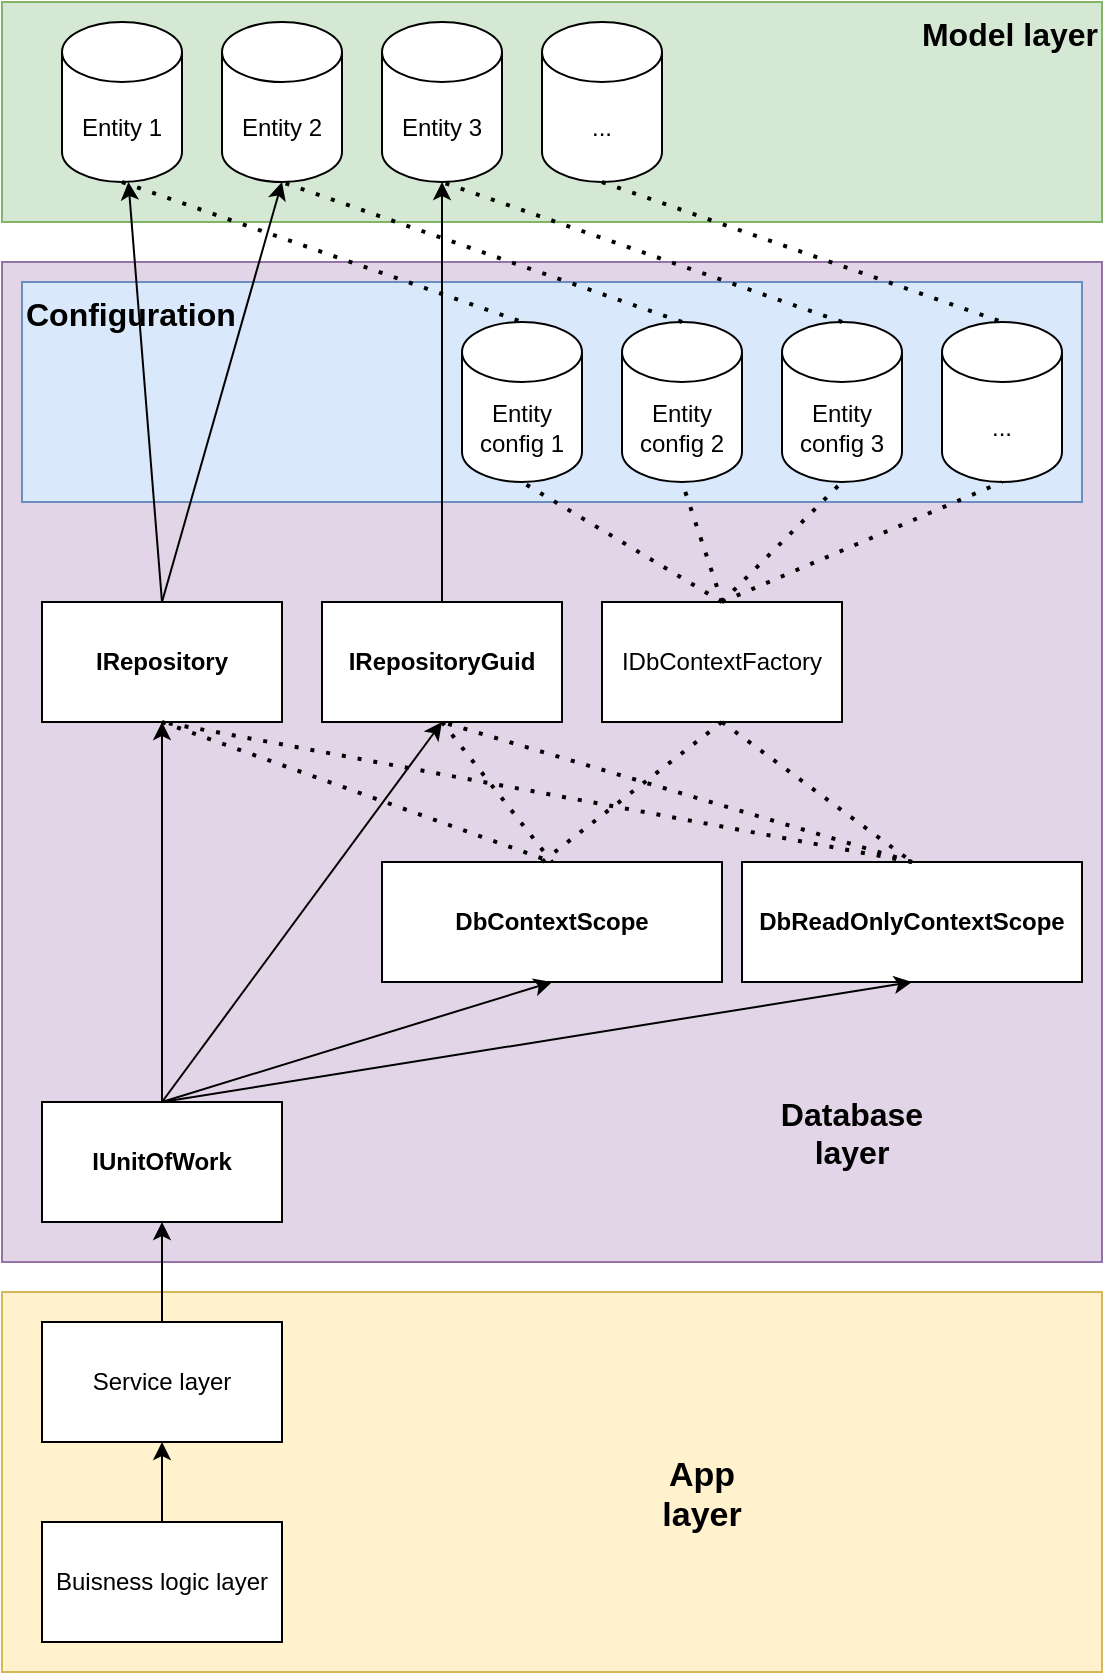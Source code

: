 <mxfile version="27.0.5">
  <diagram name="Seite-1" id="4Q_Ad8JWP_AyUONkigq_">
    <mxGraphModel dx="1213" dy="1997" grid="1" gridSize="10" guides="1" tooltips="1" connect="1" arrows="1" fold="1" page="1" pageScale="1" pageWidth="827" pageHeight="1169" math="0" shadow="0">
      <root>
        <mxCell id="0" />
        <mxCell id="1" parent="0" />
        <mxCell id="TBVSJ8mtiFMGtf2WWz3s-13" value="Model layer" style="rounded=0;whiteSpace=wrap;html=1;verticalAlign=top;align=right;fontSize=16;fontStyle=1;fillColor=#d5e8d4;strokeColor=#82b366;" vertex="1" parent="1">
          <mxGeometry x="210" y="-110" width="550" height="110" as="geometry" />
        </mxCell>
        <mxCell id="TBVSJ8mtiFMGtf2WWz3s-3" value="" style="rounded=0;whiteSpace=wrap;html=1;fillColor=#fff2cc;strokeColor=#d6b656;" vertex="1" parent="1">
          <mxGeometry x="210" y="535" width="550" height="190" as="geometry" />
        </mxCell>
        <mxCell id="TBVSJ8mtiFMGtf2WWz3s-1" value="" style="rounded=0;whiteSpace=wrap;html=1;fillColor=#e1d5e7;strokeColor=#9673a6;" vertex="1" parent="1">
          <mxGeometry x="210" y="20" width="550" height="500" as="geometry" />
        </mxCell>
        <mxCell id="XLn3FIzO_G-K9Kpi2WrR-1" value="IUnitOfWork" style="rounded=0;whiteSpace=wrap;html=1;fontStyle=1" parent="1" vertex="1">
          <mxGeometry x="230" y="440" width="120" height="60" as="geometry" />
        </mxCell>
        <mxCell id="XLn3FIzO_G-K9Kpi2WrR-2" value="IRepository" style="rounded=0;whiteSpace=wrap;html=1;fontStyle=1" parent="1" vertex="1">
          <mxGeometry x="230" y="190" width="120" height="60" as="geometry" />
        </mxCell>
        <mxCell id="XLn3FIzO_G-K9Kpi2WrR-3" value="IRepositoryGuid" style="rounded=0;whiteSpace=wrap;html=1;fontStyle=1" parent="1" vertex="1">
          <mxGeometry x="370" y="190" width="120" height="60" as="geometry" />
        </mxCell>
        <mxCell id="XLn3FIzO_G-K9Kpi2WrR-4" value="" style="endArrow=classic;html=1;rounded=0;exitX=0.5;exitY=0;exitDx=0;exitDy=0;entryX=0.5;entryY=1;entryDx=0;entryDy=0;" parent="1" source="XLn3FIzO_G-K9Kpi2WrR-1" target="XLn3FIzO_G-K9Kpi2WrR-2" edge="1">
          <mxGeometry width="50" height="50" relative="1" as="geometry">
            <mxPoint x="309" y="450" as="sourcePoint" />
            <mxPoint x="420" y="430" as="targetPoint" />
          </mxGeometry>
        </mxCell>
        <mxCell id="XLn3FIzO_G-K9Kpi2WrR-5" value="" style="endArrow=classic;html=1;rounded=0;exitX=0.5;exitY=0;exitDx=0;exitDy=0;" parent="1" source="XLn3FIzO_G-K9Kpi2WrR-1" edge="1">
          <mxGeometry width="50" height="50" relative="1" as="geometry">
            <mxPoint x="329" y="635" as="sourcePoint" />
            <mxPoint x="430" y="250" as="targetPoint" />
          </mxGeometry>
        </mxCell>
        <mxCell id="XLn3FIzO_G-K9Kpi2WrR-6" value="IDbContextFactory" style="rounded=0;whiteSpace=wrap;html=1;" parent="1" vertex="1">
          <mxGeometry x="510" y="190" width="120" height="60" as="geometry" />
        </mxCell>
        <mxCell id="XLn3FIzO_G-K9Kpi2WrR-7" value="Service layer" style="rounded=0;whiteSpace=wrap;html=1;" parent="1" vertex="1">
          <mxGeometry x="230" y="550" width="120" height="60" as="geometry" />
        </mxCell>
        <mxCell id="XLn3FIzO_G-K9Kpi2WrR-8" value="Buisness logic layer" style="rounded=0;whiteSpace=wrap;html=1;" parent="1" vertex="1">
          <mxGeometry x="230" y="650" width="120" height="60" as="geometry" />
        </mxCell>
        <mxCell id="XLn3FIzO_G-K9Kpi2WrR-9" value="" style="endArrow=classic;html=1;rounded=0;exitX=0.5;exitY=0;exitDx=0;exitDy=0;" parent="1" source="XLn3FIzO_G-K9Kpi2WrR-8" target="XLn3FIzO_G-K9Kpi2WrR-7" edge="1">
          <mxGeometry width="50" height="50" relative="1" as="geometry">
            <mxPoint x="309" y="450" as="sourcePoint" />
            <mxPoint x="329" y="670" as="targetPoint" />
          </mxGeometry>
        </mxCell>
        <mxCell id="XLn3FIzO_G-K9Kpi2WrR-10" value="" style="endArrow=classic;html=1;rounded=0;exitX=0.5;exitY=0;exitDx=0;exitDy=0;entryX=0.5;entryY=1;entryDx=0;entryDy=0;" parent="1" source="XLn3FIzO_G-K9Kpi2WrR-7" target="XLn3FIzO_G-K9Kpi2WrR-1" edge="1">
          <mxGeometry width="50" height="50" relative="1" as="geometry">
            <mxPoint x="309" y="450" as="sourcePoint" />
            <mxPoint x="359" y="400" as="targetPoint" />
          </mxGeometry>
        </mxCell>
        <mxCell id="XLn3FIzO_G-K9Kpi2WrR-11" value="DbContextScope" style="rounded=0;whiteSpace=wrap;html=1;fontStyle=1" parent="1" vertex="1">
          <mxGeometry x="400" y="320" width="170" height="60" as="geometry" />
        </mxCell>
        <mxCell id="XLn3FIzO_G-K9Kpi2WrR-12" value="DbReadOnlyContextScope" style="rounded=0;whiteSpace=wrap;html=1;fontStyle=1" parent="1" vertex="1">
          <mxGeometry x="580" y="320" width="170" height="60" as="geometry" />
        </mxCell>
        <mxCell id="XLn3FIzO_G-K9Kpi2WrR-13" value="" style="endArrow=classic;html=1;rounded=0;exitX=0.5;exitY=0;exitDx=0;exitDy=0;entryX=0.5;entryY=1;entryDx=0;entryDy=0;" parent="1" source="XLn3FIzO_G-K9Kpi2WrR-1" target="XLn3FIzO_G-K9Kpi2WrR-11" edge="1">
          <mxGeometry width="50" height="50" relative="1" as="geometry">
            <mxPoint x="390" y="450" as="sourcePoint" />
            <mxPoint x="440" y="400" as="targetPoint" />
          </mxGeometry>
        </mxCell>
        <mxCell id="XLn3FIzO_G-K9Kpi2WrR-14" value="" style="endArrow=classic;html=1;rounded=0;exitX=0.5;exitY=0;exitDx=0;exitDy=0;entryX=0.5;entryY=1;entryDx=0;entryDy=0;" parent="1" source="XLn3FIzO_G-K9Kpi2WrR-1" target="XLn3FIzO_G-K9Kpi2WrR-12" edge="1">
          <mxGeometry width="50" height="50" relative="1" as="geometry">
            <mxPoint x="390" y="450" as="sourcePoint" />
            <mxPoint x="440" y="400" as="targetPoint" />
          </mxGeometry>
        </mxCell>
        <mxCell id="XLn3FIzO_G-K9Kpi2WrR-15" value="" style="endArrow=none;dashed=1;html=1;dashPattern=1 3;strokeWidth=2;rounded=0;entryX=0.5;entryY=1;entryDx=0;entryDy=0;" parent="1" target="XLn3FIzO_G-K9Kpi2WrR-6" edge="1">
          <mxGeometry width="50" height="50" relative="1" as="geometry">
            <mxPoint x="480" y="320" as="sourcePoint" />
            <mxPoint x="370" y="260" as="targetPoint" />
          </mxGeometry>
        </mxCell>
        <mxCell id="XLn3FIzO_G-K9Kpi2WrR-16" value="" style="endArrow=none;dashed=1;html=1;dashPattern=1 3;strokeWidth=2;rounded=0;entryX=0.5;entryY=0;entryDx=0;entryDy=0;exitX=0.5;exitY=1;exitDx=0;exitDy=0;" parent="1" source="XLn3FIzO_G-K9Kpi2WrR-6" target="XLn3FIzO_G-K9Kpi2WrR-12" edge="1">
          <mxGeometry width="50" height="50" relative="1" as="geometry">
            <mxPoint x="390" y="450" as="sourcePoint" />
            <mxPoint x="440" y="400" as="targetPoint" />
          </mxGeometry>
        </mxCell>
        <mxCell id="XLn3FIzO_G-K9Kpi2WrR-17" value="" style="endArrow=none;dashed=1;html=1;dashPattern=1 3;strokeWidth=2;rounded=0;entryX=0.5;entryY=1;entryDx=0;entryDy=0;exitX=0.5;exitY=0;exitDx=0;exitDy=0;" parent="1" target="XLn3FIzO_G-K9Kpi2WrR-2" edge="1" source="XLn3FIzO_G-K9Kpi2WrR-12">
          <mxGeometry width="50" height="50" relative="1" as="geometry">
            <mxPoint x="510" y="430" as="sourcePoint" />
            <mxPoint x="440" y="400" as="targetPoint" />
          </mxGeometry>
        </mxCell>
        <mxCell id="XLn3FIzO_G-K9Kpi2WrR-18" value="" style="endArrow=none;dashed=1;html=1;dashPattern=1 3;strokeWidth=2;rounded=0;entryX=0.5;entryY=0;entryDx=0;entryDy=0;exitX=0.5;exitY=1;exitDx=0;exitDy=0;" parent="1" source="XLn3FIzO_G-K9Kpi2WrR-3" target="XLn3FIzO_G-K9Kpi2WrR-11" edge="1">
          <mxGeometry width="50" height="50" relative="1" as="geometry">
            <mxPoint x="440" y="260" as="sourcePoint" />
            <mxPoint x="440" y="400" as="targetPoint" />
          </mxGeometry>
        </mxCell>
        <mxCell id="XLn3FIzO_G-K9Kpi2WrR-19" value="" style="endArrow=none;dashed=1;html=1;dashPattern=1 3;strokeWidth=2;rounded=0;exitX=0.5;exitY=0;exitDx=0;exitDy=0;" parent="1" source="XLn3FIzO_G-K9Kpi2WrR-12" edge="1">
          <mxGeometry width="50" height="50" relative="1" as="geometry">
            <mxPoint x="450" y="560" as="sourcePoint" />
            <mxPoint x="430" y="250" as="targetPoint" />
          </mxGeometry>
        </mxCell>
        <mxCell id="XLn3FIzO_G-K9Kpi2WrR-20" value="" style="endArrow=none;dashed=1;html=1;dashPattern=1 3;strokeWidth=2;rounded=0;exitX=0.5;exitY=1;exitDx=0;exitDy=0;entryX=0.5;entryY=0;entryDx=0;entryDy=0;" parent="1" source="XLn3FIzO_G-K9Kpi2WrR-2" edge="1" target="XLn3FIzO_G-K9Kpi2WrR-11">
          <mxGeometry width="50" height="50" relative="1" as="geometry">
            <mxPoint x="230" y="220" as="sourcePoint" />
            <mxPoint x="480" y="370" as="targetPoint" />
          </mxGeometry>
        </mxCell>
        <mxCell id="TBVSJ8mtiFMGtf2WWz3s-2" value="Database layer" style="text;html=1;align=center;verticalAlign=top;whiteSpace=wrap;rounded=0;fontStyle=1;fontSize=16;" vertex="1" parent="1">
          <mxGeometry x="580" y="430" width="110" height="60" as="geometry" />
        </mxCell>
        <mxCell id="TBVSJ8mtiFMGtf2WWz3s-4" value="App layer" style="text;html=1;align=center;verticalAlign=top;whiteSpace=wrap;rounded=0;fontSize=17;fontStyle=1" vertex="1" parent="1">
          <mxGeometry x="530" y="610" width="60" height="30" as="geometry" />
        </mxCell>
        <mxCell id="TBVSJ8mtiFMGtf2WWz3s-5" value="Configuration" style="rounded=0;whiteSpace=wrap;html=1;verticalAlign=top;align=left;fontSize=16;fontStyle=1;fillColor=#dae8fc;strokeColor=#6c8ebf;" vertex="1" parent="1">
          <mxGeometry x="220" y="30" width="530" height="110" as="geometry" />
        </mxCell>
        <mxCell id="TBVSJ8mtiFMGtf2WWz3s-6" value="Entity config 1" style="shape=cylinder3;whiteSpace=wrap;html=1;boundedLbl=1;backgroundOutline=1;size=15;" vertex="1" parent="1">
          <mxGeometry x="440" y="50" width="60" height="80" as="geometry" />
        </mxCell>
        <mxCell id="TBVSJ8mtiFMGtf2WWz3s-7" value="Entity config 2" style="shape=cylinder3;whiteSpace=wrap;html=1;boundedLbl=1;backgroundOutline=1;size=15;" vertex="1" parent="1">
          <mxGeometry x="520" y="50" width="60" height="80" as="geometry" />
        </mxCell>
        <mxCell id="TBVSJ8mtiFMGtf2WWz3s-8" value="Entity config 3" style="shape=cylinder3;whiteSpace=wrap;html=1;boundedLbl=1;backgroundOutline=1;size=15;" vertex="1" parent="1">
          <mxGeometry x="600" y="50" width="60" height="80" as="geometry" />
        </mxCell>
        <mxCell id="TBVSJ8mtiFMGtf2WWz3s-9" value="" style="endArrow=classic;html=1;rounded=0;exitX=0.5;exitY=0;exitDx=0;exitDy=0;" edge="1" parent="1" source="XLn3FIzO_G-K9Kpi2WrR-2" target="TBVSJ8mtiFMGtf2WWz3s-14">
          <mxGeometry width="50" height="50" relative="1" as="geometry">
            <mxPoint x="390" y="380" as="sourcePoint" />
            <mxPoint x="440" y="330" as="targetPoint" />
          </mxGeometry>
        </mxCell>
        <mxCell id="TBVSJ8mtiFMGtf2WWz3s-10" value="" style="endArrow=classic;html=1;rounded=0;entryX=0.5;entryY=1;entryDx=0;entryDy=0;entryPerimeter=0;" edge="1" parent="1" target="TBVSJ8mtiFMGtf2WWz3s-15">
          <mxGeometry width="50" height="50" relative="1" as="geometry">
            <mxPoint x="290" y="190" as="sourcePoint" />
            <mxPoint x="440" y="330" as="targetPoint" />
          </mxGeometry>
        </mxCell>
        <mxCell id="TBVSJ8mtiFMGtf2WWz3s-11" value="" style="endArrow=classic;html=1;rounded=0;exitX=0.5;exitY=0;exitDx=0;exitDy=0;entryX=0.5;entryY=1;entryDx=0;entryDy=0;entryPerimeter=0;" edge="1" parent="1" source="XLn3FIzO_G-K9Kpi2WrR-3" target="TBVSJ8mtiFMGtf2WWz3s-16">
          <mxGeometry width="50" height="50" relative="1" as="geometry">
            <mxPoint x="390" y="380" as="sourcePoint" />
            <mxPoint x="440" y="330" as="targetPoint" />
          </mxGeometry>
        </mxCell>
        <mxCell id="TBVSJ8mtiFMGtf2WWz3s-12" value="..." style="shape=cylinder3;whiteSpace=wrap;html=1;boundedLbl=1;backgroundOutline=1;size=15;" vertex="1" parent="1">
          <mxGeometry x="680" y="50" width="60" height="80" as="geometry" />
        </mxCell>
        <mxCell id="TBVSJ8mtiFMGtf2WWz3s-14" value="Entity 1" style="shape=cylinder3;whiteSpace=wrap;html=1;boundedLbl=1;backgroundOutline=1;size=15;" vertex="1" parent="1">
          <mxGeometry x="240" y="-100" width="60" height="80" as="geometry" />
        </mxCell>
        <mxCell id="TBVSJ8mtiFMGtf2WWz3s-15" value="Entity 2" style="shape=cylinder3;whiteSpace=wrap;html=1;boundedLbl=1;backgroundOutline=1;size=15;" vertex="1" parent="1">
          <mxGeometry x="320" y="-100" width="60" height="80" as="geometry" />
        </mxCell>
        <mxCell id="TBVSJ8mtiFMGtf2WWz3s-16" value="Entity 3" style="shape=cylinder3;whiteSpace=wrap;html=1;boundedLbl=1;backgroundOutline=1;size=15;" vertex="1" parent="1">
          <mxGeometry x="400" y="-100" width="60" height="80" as="geometry" />
        </mxCell>
        <mxCell id="TBVSJ8mtiFMGtf2WWz3s-17" value="..." style="shape=cylinder3;whiteSpace=wrap;html=1;boundedLbl=1;backgroundOutline=1;size=15;" vertex="1" parent="1">
          <mxGeometry x="480" y="-100" width="60" height="80" as="geometry" />
        </mxCell>
        <mxCell id="TBVSJ8mtiFMGtf2WWz3s-18" value="" style="endArrow=none;dashed=1;html=1;dashPattern=1 3;strokeWidth=2;rounded=0;exitX=0.5;exitY=0;exitDx=0;exitDy=0;entryX=0.5;entryY=1;entryDx=0;entryDy=0;entryPerimeter=0;" edge="1" parent="1" source="XLn3FIzO_G-K9Kpi2WrR-6" target="TBVSJ8mtiFMGtf2WWz3s-6">
          <mxGeometry width="50" height="50" relative="1" as="geometry">
            <mxPoint x="390" y="180" as="sourcePoint" />
            <mxPoint x="440" y="130" as="targetPoint" />
          </mxGeometry>
        </mxCell>
        <mxCell id="TBVSJ8mtiFMGtf2WWz3s-19" value="" style="endArrow=none;dashed=1;html=1;dashPattern=1 3;strokeWidth=2;rounded=0;exitX=0.5;exitY=0;exitDx=0;exitDy=0;entryX=0.5;entryY=1;entryDx=0;entryDy=0;entryPerimeter=0;" edge="1" parent="1" source="XLn3FIzO_G-K9Kpi2WrR-6" target="TBVSJ8mtiFMGtf2WWz3s-7">
          <mxGeometry width="50" height="50" relative="1" as="geometry">
            <mxPoint x="390" y="180" as="sourcePoint" />
            <mxPoint x="440" y="130" as="targetPoint" />
          </mxGeometry>
        </mxCell>
        <mxCell id="TBVSJ8mtiFMGtf2WWz3s-20" value="" style="endArrow=none;dashed=1;html=1;dashPattern=1 3;strokeWidth=2;rounded=0;entryX=0.5;entryY=1;entryDx=0;entryDy=0;entryPerimeter=0;exitX=0.5;exitY=0;exitDx=0;exitDy=0;" edge="1" parent="1" source="XLn3FIzO_G-K9Kpi2WrR-6" target="TBVSJ8mtiFMGtf2WWz3s-8">
          <mxGeometry width="50" height="50" relative="1" as="geometry">
            <mxPoint x="390" y="180" as="sourcePoint" />
            <mxPoint x="440" y="130" as="targetPoint" />
          </mxGeometry>
        </mxCell>
        <mxCell id="TBVSJ8mtiFMGtf2WWz3s-26" value="" style="endArrow=none;dashed=1;html=1;dashPattern=1 3;strokeWidth=2;rounded=0;exitX=0.5;exitY=0;exitDx=0;exitDy=0;entryX=0.5;entryY=1;entryDx=0;entryDy=0;entryPerimeter=0;" edge="1" parent="1" source="XLn3FIzO_G-K9Kpi2WrR-6" target="TBVSJ8mtiFMGtf2WWz3s-12">
          <mxGeometry width="50" height="50" relative="1" as="geometry">
            <mxPoint x="390" y="180" as="sourcePoint" />
            <mxPoint x="440" y="130" as="targetPoint" />
          </mxGeometry>
        </mxCell>
        <mxCell id="TBVSJ8mtiFMGtf2WWz3s-27" value="" style="endArrow=none;dashed=1;html=1;dashPattern=1 3;strokeWidth=2;rounded=0;exitX=0.5;exitY=1;exitDx=0;exitDy=0;exitPerimeter=0;entryX=0.5;entryY=0;entryDx=0;entryDy=0;entryPerimeter=0;" edge="1" parent="1" source="TBVSJ8mtiFMGtf2WWz3s-14" target="TBVSJ8mtiFMGtf2WWz3s-6">
          <mxGeometry width="50" height="50" relative="1" as="geometry">
            <mxPoint x="390" y="180" as="sourcePoint" />
            <mxPoint x="440" y="130" as="targetPoint" />
          </mxGeometry>
        </mxCell>
        <mxCell id="TBVSJ8mtiFMGtf2WWz3s-28" value="" style="endArrow=none;dashed=1;html=1;dashPattern=1 3;strokeWidth=2;rounded=0;entryX=0.5;entryY=1;entryDx=0;entryDy=0;entryPerimeter=0;exitX=0.5;exitY=0;exitDx=0;exitDy=0;exitPerimeter=0;" edge="1" parent="1" source="TBVSJ8mtiFMGtf2WWz3s-7" target="TBVSJ8mtiFMGtf2WWz3s-15">
          <mxGeometry width="50" height="50" relative="1" as="geometry">
            <mxPoint x="390" y="180" as="sourcePoint" />
            <mxPoint x="440" y="130" as="targetPoint" />
          </mxGeometry>
        </mxCell>
        <mxCell id="TBVSJ8mtiFMGtf2WWz3s-29" value="" style="endArrow=none;dashed=1;html=1;dashPattern=1 3;strokeWidth=2;rounded=0;entryX=0.5;entryY=1;entryDx=0;entryDy=0;entryPerimeter=0;exitX=0.5;exitY=0;exitDx=0;exitDy=0;exitPerimeter=0;" edge="1" parent="1" source="TBVSJ8mtiFMGtf2WWz3s-8" target="TBVSJ8mtiFMGtf2WWz3s-16">
          <mxGeometry width="50" height="50" relative="1" as="geometry">
            <mxPoint x="390" y="180" as="sourcePoint" />
            <mxPoint x="440" y="130" as="targetPoint" />
          </mxGeometry>
        </mxCell>
        <mxCell id="TBVSJ8mtiFMGtf2WWz3s-30" value="" style="endArrow=none;dashed=1;html=1;dashPattern=1 3;strokeWidth=2;rounded=0;entryX=0.5;entryY=0;entryDx=0;entryDy=0;entryPerimeter=0;exitX=0.5;exitY=1;exitDx=0;exitDy=0;exitPerimeter=0;" edge="1" parent="1" source="TBVSJ8mtiFMGtf2WWz3s-17" target="TBVSJ8mtiFMGtf2WWz3s-12">
          <mxGeometry width="50" height="50" relative="1" as="geometry">
            <mxPoint x="390" y="180" as="sourcePoint" />
            <mxPoint x="440" y="130" as="targetPoint" />
          </mxGeometry>
        </mxCell>
      </root>
    </mxGraphModel>
  </diagram>
</mxfile>
